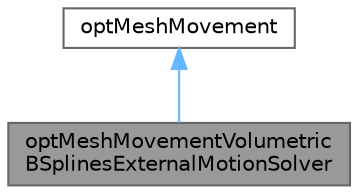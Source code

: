 digraph "optMeshMovementVolumetricBSplinesExternalMotionSolver"
{
 // LATEX_PDF_SIZE
  bgcolor="transparent";
  edge [fontname=Helvetica,fontsize=10,labelfontname=Helvetica,labelfontsize=10];
  node [fontname=Helvetica,fontsize=10,shape=box,height=0.2,width=0.4];
  Node1 [id="Node000001",label="optMeshMovementVolumetric\lBSplinesExternalMotionSolver",height=0.2,width=0.4,color="gray40", fillcolor="grey60", style="filled", fontcolor="black",tooltip="Converts NURBS volume control points update to actual mesh movement. Internal points are moved based ..."];
  Node2 -> Node1 [id="edge1_Node000001_Node000002",dir="back",color="steelblue1",style="solid",tooltip=" "];
  Node2 [id="Node000002",label="optMeshMovement",height=0.2,width=0.4,color="gray40", fillcolor="white", style="filled",URL="$classFoam_1_1optMeshMovement.html",tooltip="Abstract base class for translating an update of the design variables into mesh movement."];
}
